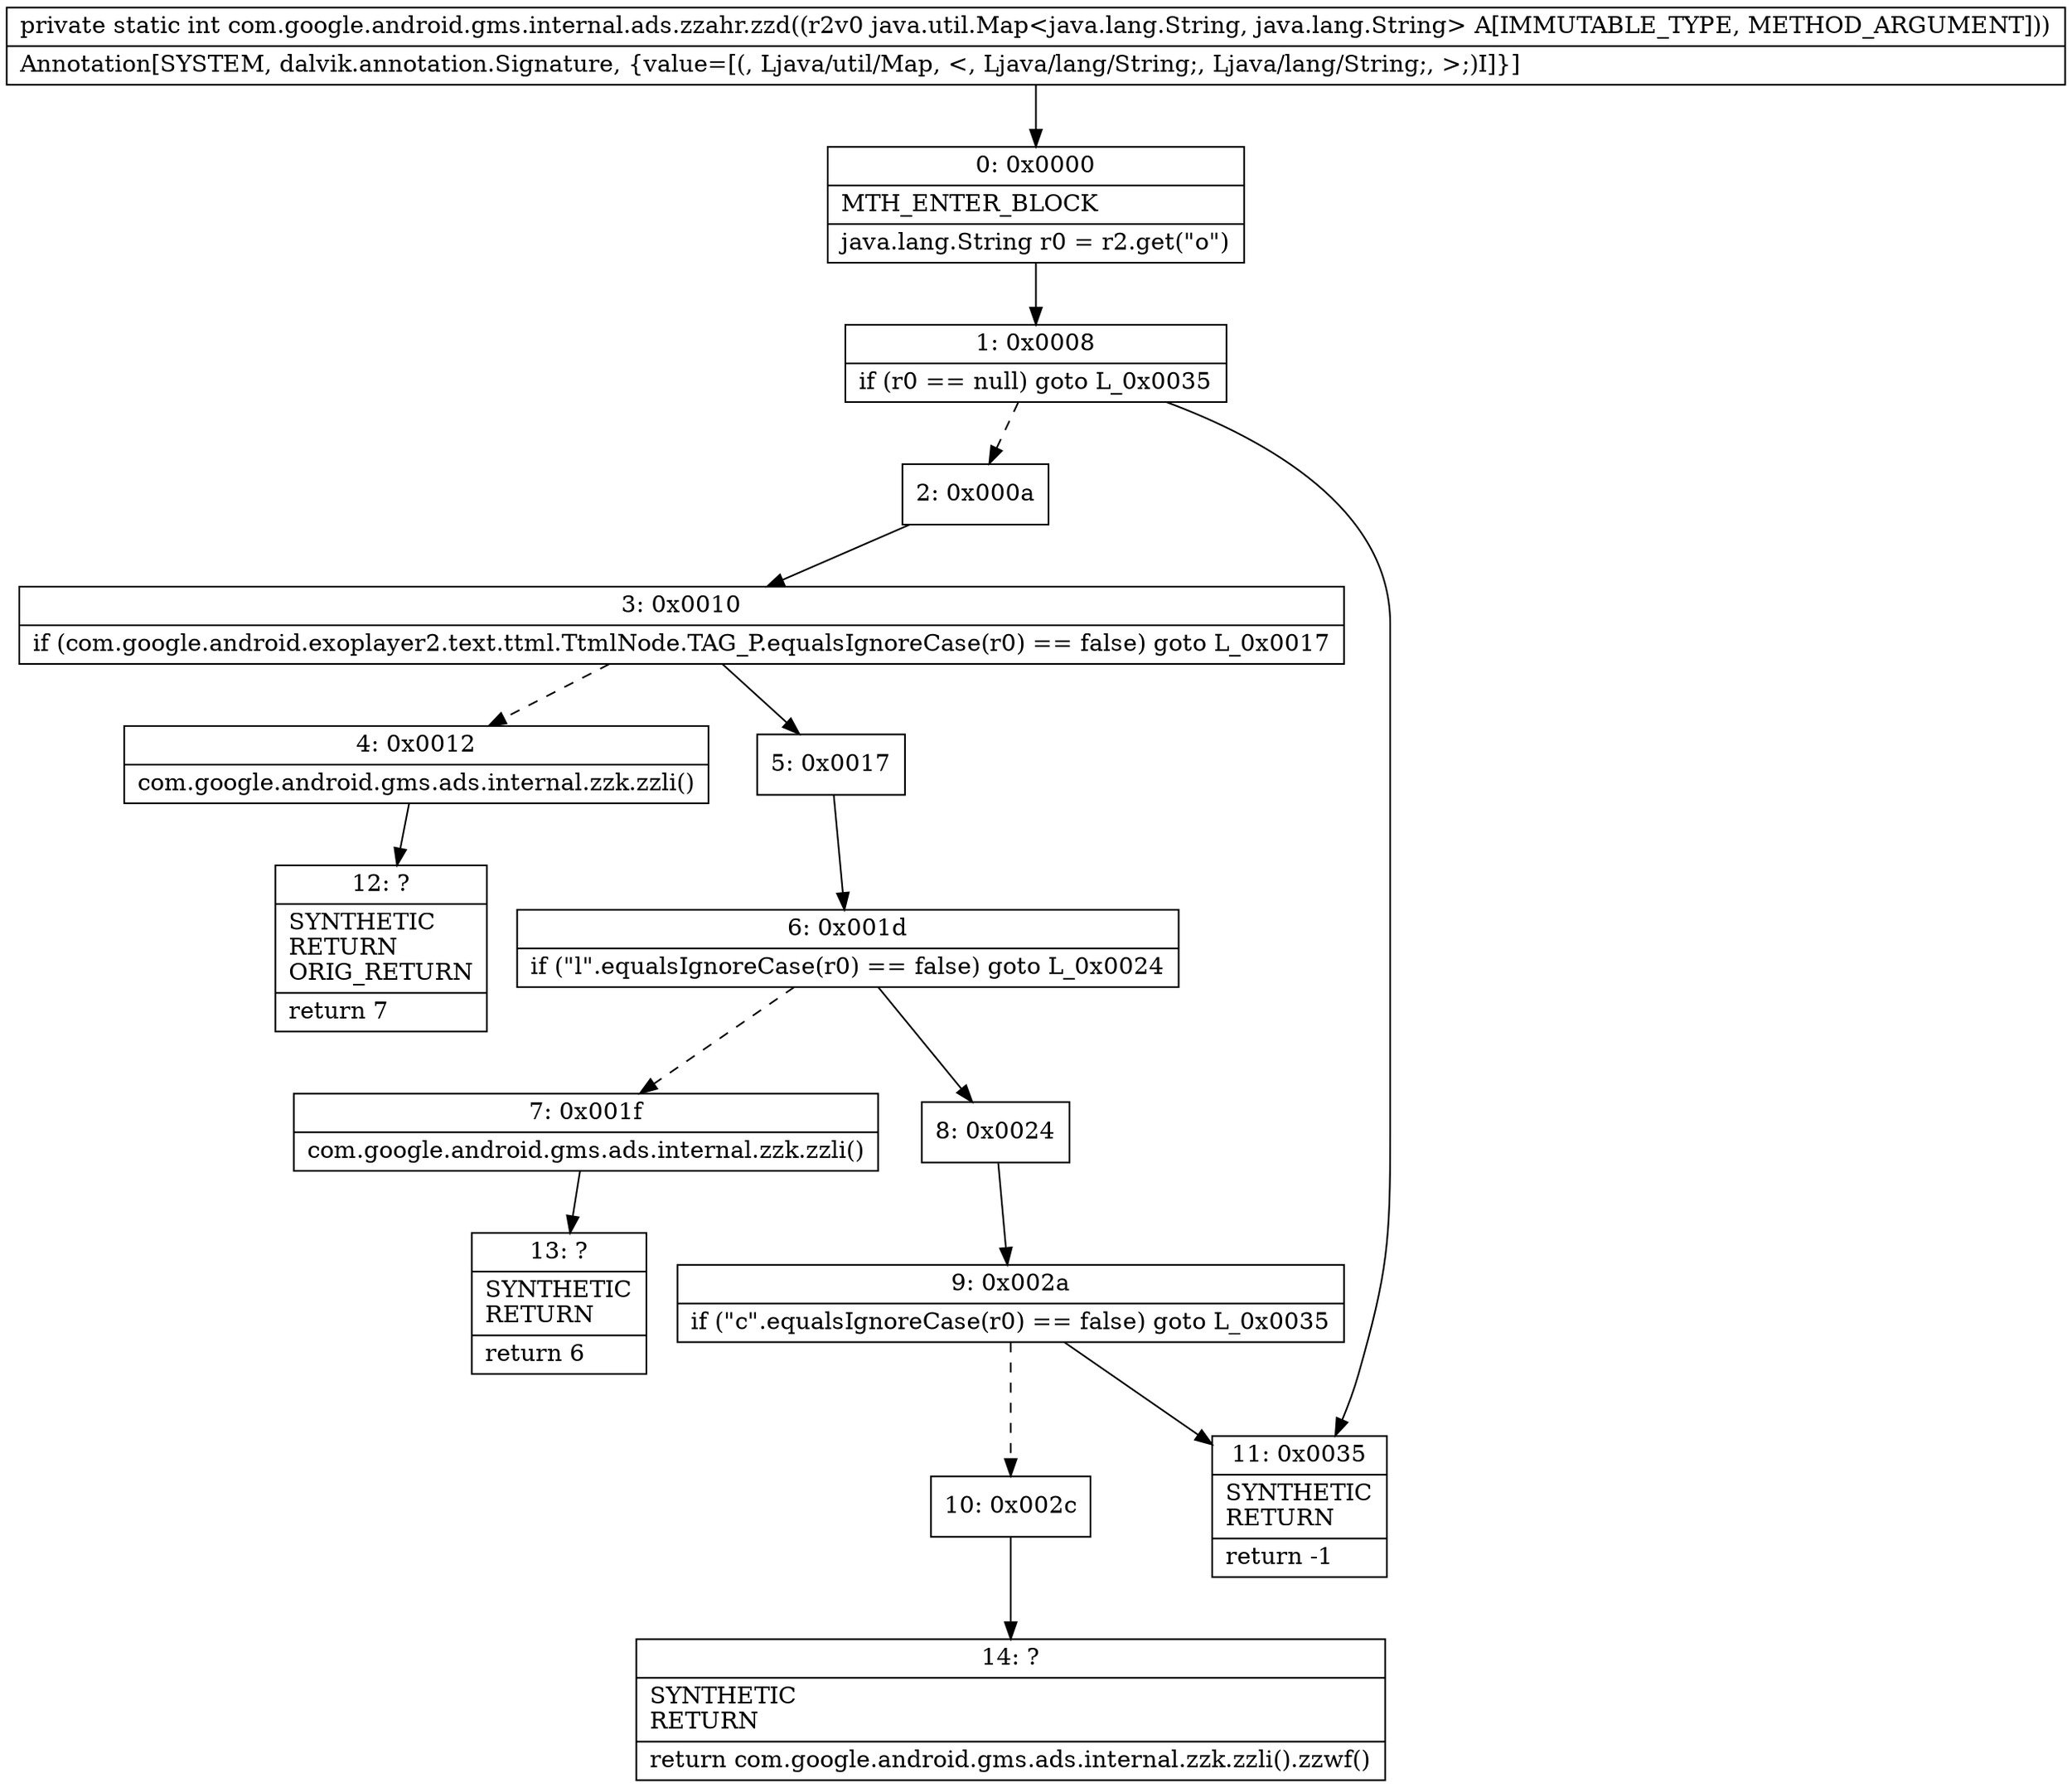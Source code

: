 digraph "CFG forcom.google.android.gms.internal.ads.zzahr.zzd(Ljava\/util\/Map;)I" {
Node_0 [shape=record,label="{0\:\ 0x0000|MTH_ENTER_BLOCK\l|java.lang.String r0 = r2.get(\"o\")\l}"];
Node_1 [shape=record,label="{1\:\ 0x0008|if (r0 == null) goto L_0x0035\l}"];
Node_2 [shape=record,label="{2\:\ 0x000a}"];
Node_3 [shape=record,label="{3\:\ 0x0010|if (com.google.android.exoplayer2.text.ttml.TtmlNode.TAG_P.equalsIgnoreCase(r0) == false) goto L_0x0017\l}"];
Node_4 [shape=record,label="{4\:\ 0x0012|com.google.android.gms.ads.internal.zzk.zzli()\l}"];
Node_5 [shape=record,label="{5\:\ 0x0017}"];
Node_6 [shape=record,label="{6\:\ 0x001d|if (\"l\".equalsIgnoreCase(r0) == false) goto L_0x0024\l}"];
Node_7 [shape=record,label="{7\:\ 0x001f|com.google.android.gms.ads.internal.zzk.zzli()\l}"];
Node_8 [shape=record,label="{8\:\ 0x0024}"];
Node_9 [shape=record,label="{9\:\ 0x002a|if (\"c\".equalsIgnoreCase(r0) == false) goto L_0x0035\l}"];
Node_10 [shape=record,label="{10\:\ 0x002c}"];
Node_11 [shape=record,label="{11\:\ 0x0035|SYNTHETIC\lRETURN\l|return \-1\l}"];
Node_12 [shape=record,label="{12\:\ ?|SYNTHETIC\lRETURN\lORIG_RETURN\l|return 7\l}"];
Node_13 [shape=record,label="{13\:\ ?|SYNTHETIC\lRETURN\l|return 6\l}"];
Node_14 [shape=record,label="{14\:\ ?|SYNTHETIC\lRETURN\l|return com.google.android.gms.ads.internal.zzk.zzli().zzwf()\l}"];
MethodNode[shape=record,label="{private static int com.google.android.gms.internal.ads.zzahr.zzd((r2v0 java.util.Map\<java.lang.String, java.lang.String\> A[IMMUTABLE_TYPE, METHOD_ARGUMENT]))  | Annotation[SYSTEM, dalvik.annotation.Signature, \{value=[(, Ljava\/util\/Map, \<, Ljava\/lang\/String;, Ljava\/lang\/String;, \>;)I]\}]\l}"];
MethodNode -> Node_0;
Node_0 -> Node_1;
Node_1 -> Node_2[style=dashed];
Node_1 -> Node_11;
Node_2 -> Node_3;
Node_3 -> Node_4[style=dashed];
Node_3 -> Node_5;
Node_4 -> Node_12;
Node_5 -> Node_6;
Node_6 -> Node_7[style=dashed];
Node_6 -> Node_8;
Node_7 -> Node_13;
Node_8 -> Node_9;
Node_9 -> Node_10[style=dashed];
Node_9 -> Node_11;
Node_10 -> Node_14;
}

